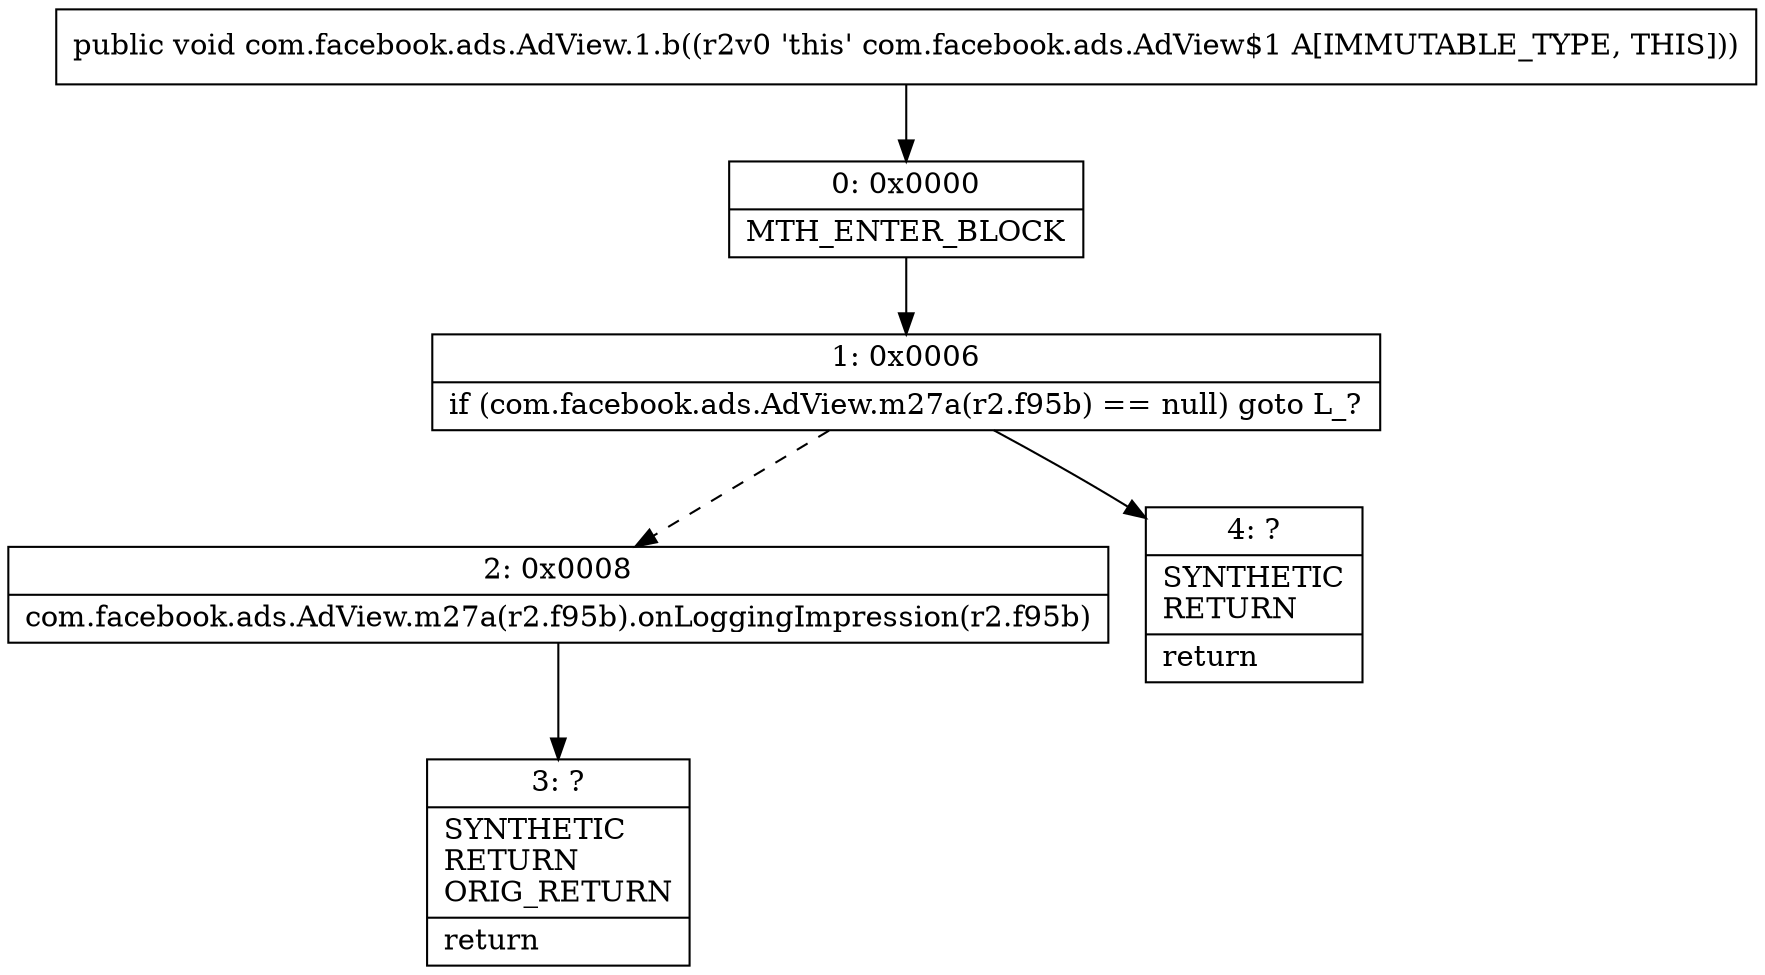 digraph "CFG forcom.facebook.ads.AdView.1.b()V" {
Node_0 [shape=record,label="{0\:\ 0x0000|MTH_ENTER_BLOCK\l}"];
Node_1 [shape=record,label="{1\:\ 0x0006|if (com.facebook.ads.AdView.m27a(r2.f95b) == null) goto L_?\l}"];
Node_2 [shape=record,label="{2\:\ 0x0008|com.facebook.ads.AdView.m27a(r2.f95b).onLoggingImpression(r2.f95b)\l}"];
Node_3 [shape=record,label="{3\:\ ?|SYNTHETIC\lRETURN\lORIG_RETURN\l|return\l}"];
Node_4 [shape=record,label="{4\:\ ?|SYNTHETIC\lRETURN\l|return\l}"];
MethodNode[shape=record,label="{public void com.facebook.ads.AdView.1.b((r2v0 'this' com.facebook.ads.AdView$1 A[IMMUTABLE_TYPE, THIS])) }"];
MethodNode -> Node_0;
Node_0 -> Node_1;
Node_1 -> Node_2[style=dashed];
Node_1 -> Node_4;
Node_2 -> Node_3;
}

